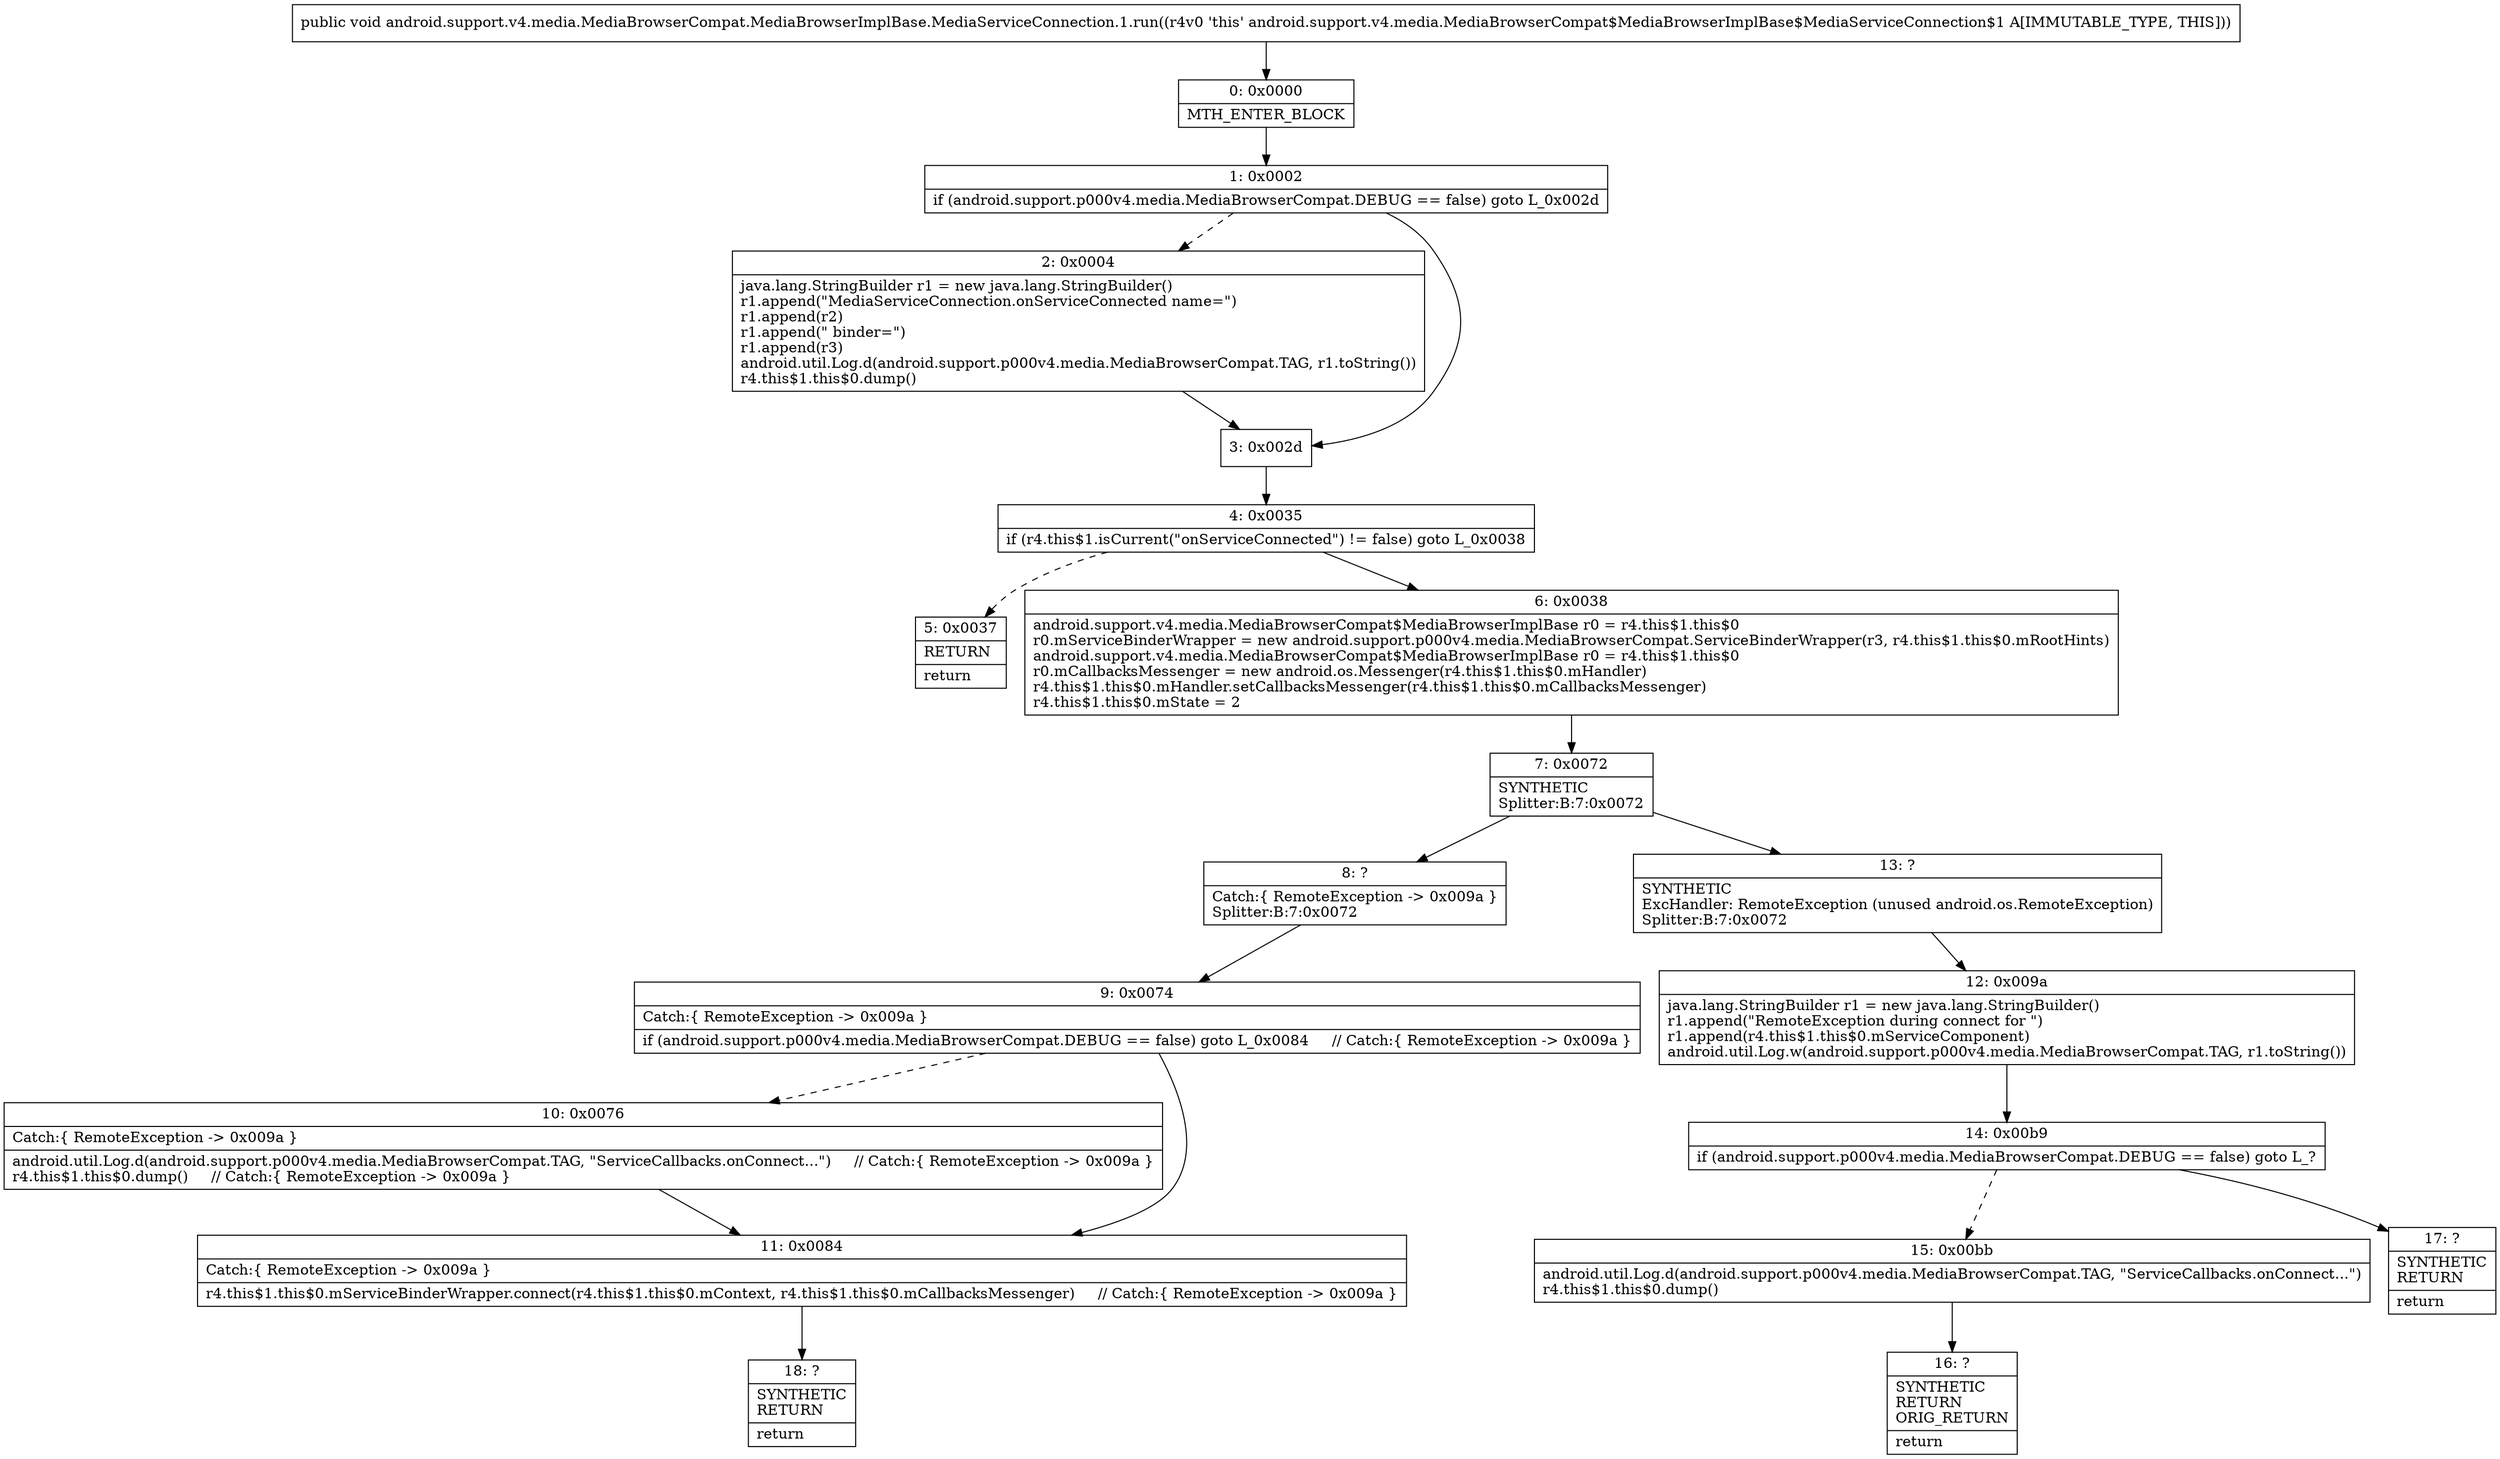 digraph "CFG forandroid.support.v4.media.MediaBrowserCompat.MediaBrowserImplBase.MediaServiceConnection.1.run()V" {
Node_0 [shape=record,label="{0\:\ 0x0000|MTH_ENTER_BLOCK\l}"];
Node_1 [shape=record,label="{1\:\ 0x0002|if (android.support.p000v4.media.MediaBrowserCompat.DEBUG == false) goto L_0x002d\l}"];
Node_2 [shape=record,label="{2\:\ 0x0004|java.lang.StringBuilder r1 = new java.lang.StringBuilder()\lr1.append(\"MediaServiceConnection.onServiceConnected name=\")\lr1.append(r2)\lr1.append(\" binder=\")\lr1.append(r3)\landroid.util.Log.d(android.support.p000v4.media.MediaBrowserCompat.TAG, r1.toString())\lr4.this$1.this$0.dump()\l}"];
Node_3 [shape=record,label="{3\:\ 0x002d}"];
Node_4 [shape=record,label="{4\:\ 0x0035|if (r4.this$1.isCurrent(\"onServiceConnected\") != false) goto L_0x0038\l}"];
Node_5 [shape=record,label="{5\:\ 0x0037|RETURN\l|return\l}"];
Node_6 [shape=record,label="{6\:\ 0x0038|android.support.v4.media.MediaBrowserCompat$MediaBrowserImplBase r0 = r4.this$1.this$0\lr0.mServiceBinderWrapper = new android.support.p000v4.media.MediaBrowserCompat.ServiceBinderWrapper(r3, r4.this$1.this$0.mRootHints)\landroid.support.v4.media.MediaBrowserCompat$MediaBrowserImplBase r0 = r4.this$1.this$0\lr0.mCallbacksMessenger = new android.os.Messenger(r4.this$1.this$0.mHandler)\lr4.this$1.this$0.mHandler.setCallbacksMessenger(r4.this$1.this$0.mCallbacksMessenger)\lr4.this$1.this$0.mState = 2\l}"];
Node_7 [shape=record,label="{7\:\ 0x0072|SYNTHETIC\lSplitter:B:7:0x0072\l}"];
Node_8 [shape=record,label="{8\:\ ?|Catch:\{ RemoteException \-\> 0x009a \}\lSplitter:B:7:0x0072\l}"];
Node_9 [shape=record,label="{9\:\ 0x0074|Catch:\{ RemoteException \-\> 0x009a \}\l|if (android.support.p000v4.media.MediaBrowserCompat.DEBUG == false) goto L_0x0084     \/\/ Catch:\{ RemoteException \-\> 0x009a \}\l}"];
Node_10 [shape=record,label="{10\:\ 0x0076|Catch:\{ RemoteException \-\> 0x009a \}\l|android.util.Log.d(android.support.p000v4.media.MediaBrowserCompat.TAG, \"ServiceCallbacks.onConnect...\")     \/\/ Catch:\{ RemoteException \-\> 0x009a \}\lr4.this$1.this$0.dump()     \/\/ Catch:\{ RemoteException \-\> 0x009a \}\l}"];
Node_11 [shape=record,label="{11\:\ 0x0084|Catch:\{ RemoteException \-\> 0x009a \}\l|r4.this$1.this$0.mServiceBinderWrapper.connect(r4.this$1.this$0.mContext, r4.this$1.this$0.mCallbacksMessenger)     \/\/ Catch:\{ RemoteException \-\> 0x009a \}\l}"];
Node_12 [shape=record,label="{12\:\ 0x009a|java.lang.StringBuilder r1 = new java.lang.StringBuilder()\lr1.append(\"RemoteException during connect for \")\lr1.append(r4.this$1.this$0.mServiceComponent)\landroid.util.Log.w(android.support.p000v4.media.MediaBrowserCompat.TAG, r1.toString())\l}"];
Node_13 [shape=record,label="{13\:\ ?|SYNTHETIC\lExcHandler: RemoteException (unused android.os.RemoteException)\lSplitter:B:7:0x0072\l}"];
Node_14 [shape=record,label="{14\:\ 0x00b9|if (android.support.p000v4.media.MediaBrowserCompat.DEBUG == false) goto L_?\l}"];
Node_15 [shape=record,label="{15\:\ 0x00bb|android.util.Log.d(android.support.p000v4.media.MediaBrowserCompat.TAG, \"ServiceCallbacks.onConnect...\")\lr4.this$1.this$0.dump()\l}"];
Node_16 [shape=record,label="{16\:\ ?|SYNTHETIC\lRETURN\lORIG_RETURN\l|return\l}"];
Node_17 [shape=record,label="{17\:\ ?|SYNTHETIC\lRETURN\l|return\l}"];
Node_18 [shape=record,label="{18\:\ ?|SYNTHETIC\lRETURN\l|return\l}"];
MethodNode[shape=record,label="{public void android.support.v4.media.MediaBrowserCompat.MediaBrowserImplBase.MediaServiceConnection.1.run((r4v0 'this' android.support.v4.media.MediaBrowserCompat$MediaBrowserImplBase$MediaServiceConnection$1 A[IMMUTABLE_TYPE, THIS])) }"];
MethodNode -> Node_0;
Node_0 -> Node_1;
Node_1 -> Node_2[style=dashed];
Node_1 -> Node_3;
Node_2 -> Node_3;
Node_3 -> Node_4;
Node_4 -> Node_5[style=dashed];
Node_4 -> Node_6;
Node_6 -> Node_7;
Node_7 -> Node_8;
Node_7 -> Node_13;
Node_8 -> Node_9;
Node_9 -> Node_10[style=dashed];
Node_9 -> Node_11;
Node_10 -> Node_11;
Node_11 -> Node_18;
Node_12 -> Node_14;
Node_13 -> Node_12;
Node_14 -> Node_15[style=dashed];
Node_14 -> Node_17;
Node_15 -> Node_16;
}

